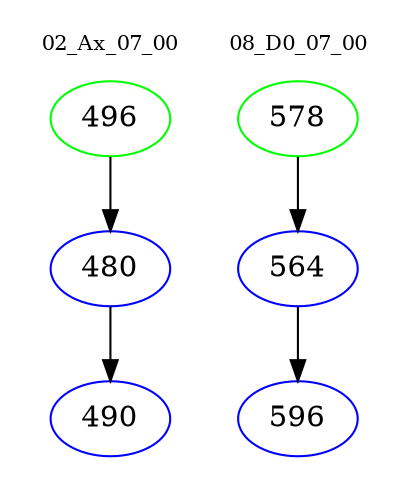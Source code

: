digraph{
subgraph cluster_0 {
color = white
label = "02_Ax_07_00";
fontsize=10;
T0_496 [label="496", color="green"]
T0_496 -> T0_480 [color="black"]
T0_480 [label="480", color="blue"]
T0_480 -> T0_490 [color="black"]
T0_490 [label="490", color="blue"]
}
subgraph cluster_1 {
color = white
label = "08_D0_07_00";
fontsize=10;
T1_578 [label="578", color="green"]
T1_578 -> T1_564 [color="black"]
T1_564 [label="564", color="blue"]
T1_564 -> T1_596 [color="black"]
T1_596 [label="596", color="blue"]
}
}

